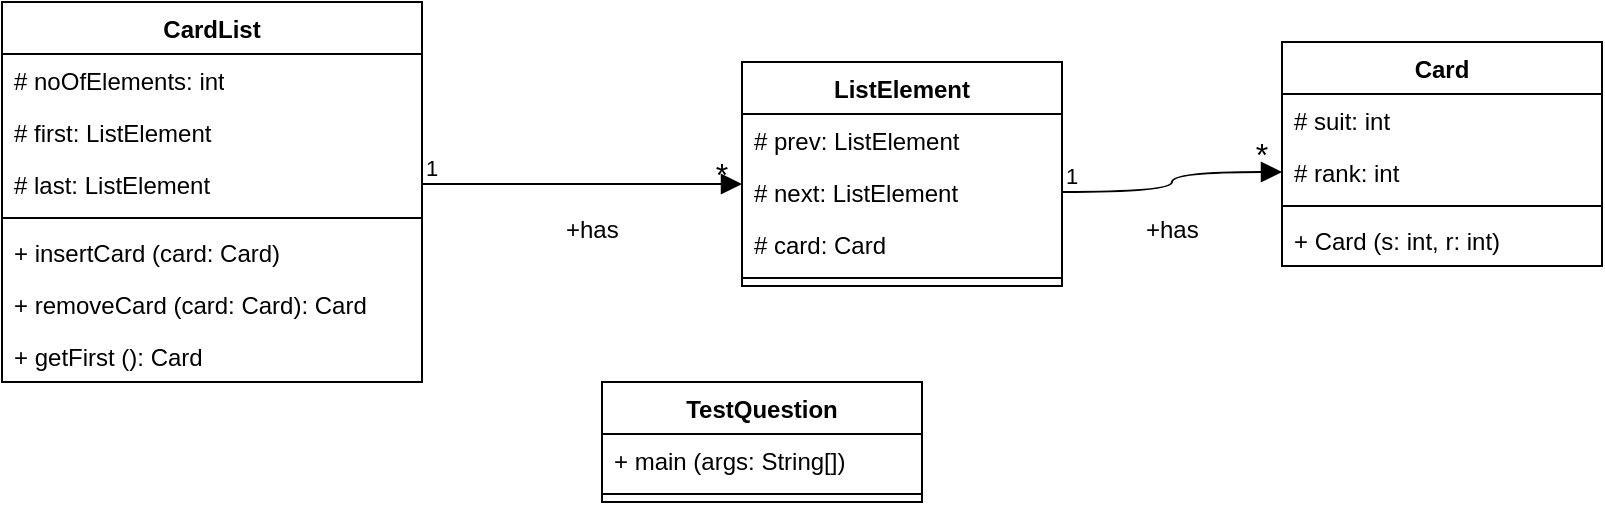 <mxfile version="28.2.7">
  <diagram name="Page-1" id="929967ad-93f9-6ef4-fab6-5d389245f69c">
    <mxGraphModel dx="1172" dy="910" grid="1" gridSize="10" guides="1" tooltips="1" connect="1" arrows="1" fold="1" page="1" pageScale="1.5" pageWidth="1169" pageHeight="826" background="none" math="0" shadow="0">
      <root>
        <mxCell id="0" style=";html=1;" />
        <mxCell id="1" style=";html=1;" parent="0" />
        <mxCell id="Xap-nICqND26hFY4tupM-1" value="TestQuestion" style="swimlane;fontStyle=1;align=center;verticalAlign=top;childLayout=stackLayout;horizontal=1;startSize=26;horizontalStack=0;resizeParent=1;resizeParentMax=0;resizeLast=0;collapsible=1;marginBottom=0;whiteSpace=wrap;html=1;" parent="1" vertex="1">
          <mxGeometry x="450" y="610" width="160" height="60" as="geometry" />
        </mxCell>
        <mxCell id="Xap-nICqND26hFY4tupM-2" value="+ main (args: String[])" style="text;strokeColor=none;fillColor=none;align=left;verticalAlign=top;spacingLeft=4;spacingRight=4;overflow=hidden;rotatable=0;points=[[0,0.5],[1,0.5]];portConstraint=eastwest;whiteSpace=wrap;html=1;" parent="Xap-nICqND26hFY4tupM-1" vertex="1">
          <mxGeometry y="26" width="160" height="26" as="geometry" />
        </mxCell>
        <mxCell id="Xap-nICqND26hFY4tupM-3" value="" style="line;strokeWidth=1;fillColor=none;align=left;verticalAlign=middle;spacingTop=-1;spacingLeft=3;spacingRight=3;rotatable=0;labelPosition=right;points=[];portConstraint=eastwest;strokeColor=inherit;" parent="Xap-nICqND26hFY4tupM-1" vertex="1">
          <mxGeometry y="52" width="160" height="8" as="geometry" />
        </mxCell>
        <mxCell id="Xap-nICqND26hFY4tupM-5" value="Card" style="swimlane;fontStyle=1;align=center;verticalAlign=top;childLayout=stackLayout;horizontal=1;startSize=26;horizontalStack=0;resizeParent=1;resizeParentMax=0;resizeLast=0;collapsible=1;marginBottom=0;whiteSpace=wrap;html=1;" parent="1" vertex="1">
          <mxGeometry x="790" y="440" width="160" height="112" as="geometry" />
        </mxCell>
        <mxCell id="Xap-nICqND26hFY4tupM-6" value="# suit: int" style="text;strokeColor=none;fillColor=none;align=left;verticalAlign=top;spacingLeft=4;spacingRight=4;overflow=hidden;rotatable=0;points=[[0,0.5],[1,0.5]];portConstraint=eastwest;whiteSpace=wrap;html=1;" parent="Xap-nICqND26hFY4tupM-5" vertex="1">
          <mxGeometry y="26" width="160" height="26" as="geometry" />
        </mxCell>
        <mxCell id="ZgWAkq2EHO0lzFFBX6sp-5" value="# rank: int" style="text;strokeColor=none;fillColor=none;align=left;verticalAlign=top;spacingLeft=4;spacingRight=4;overflow=hidden;rotatable=0;points=[[0,0.5],[1,0.5]];portConstraint=eastwest;whiteSpace=wrap;html=1;" vertex="1" parent="Xap-nICqND26hFY4tupM-5">
          <mxGeometry y="52" width="160" height="26" as="geometry" />
        </mxCell>
        <mxCell id="Xap-nICqND26hFY4tupM-7" value="" style="line;strokeWidth=1;fillColor=none;align=left;verticalAlign=middle;spacingTop=-1;spacingLeft=3;spacingRight=3;rotatable=0;labelPosition=right;points=[];portConstraint=eastwest;strokeColor=inherit;" parent="Xap-nICqND26hFY4tupM-5" vertex="1">
          <mxGeometry y="78" width="160" height="8" as="geometry" />
        </mxCell>
        <mxCell id="Xap-nICqND26hFY4tupM-8" value="+ Card (s: int, r: int)" style="text;strokeColor=none;fillColor=none;align=left;verticalAlign=top;spacingLeft=4;spacingRight=4;overflow=hidden;rotatable=0;points=[[0,0.5],[1,0.5]];portConstraint=eastwest;whiteSpace=wrap;html=1;" parent="Xap-nICqND26hFY4tupM-5" vertex="1">
          <mxGeometry y="86" width="160" height="26" as="geometry" />
        </mxCell>
        <mxCell id="Xap-nICqND26hFY4tupM-9" value="ListElement" style="swimlane;fontStyle=1;align=center;verticalAlign=top;childLayout=stackLayout;horizontal=1;startSize=26;horizontalStack=0;resizeParent=1;resizeParentMax=0;resizeLast=0;collapsible=1;marginBottom=0;whiteSpace=wrap;html=1;" parent="1" vertex="1">
          <mxGeometry x="520" y="450" width="160" height="112" as="geometry" />
        </mxCell>
        <mxCell id="Xap-nICqND26hFY4tupM-10" value="# prev: ListElement" style="text;strokeColor=none;fillColor=none;align=left;verticalAlign=top;spacingLeft=4;spacingRight=4;overflow=hidden;rotatable=0;points=[[0,0.5],[1,0.5]];portConstraint=eastwest;whiteSpace=wrap;html=1;" parent="Xap-nICqND26hFY4tupM-9" vertex="1">
          <mxGeometry y="26" width="160" height="26" as="geometry" />
        </mxCell>
        <mxCell id="ZgWAkq2EHO0lzFFBX6sp-4" value="# next: ListElement" style="text;strokeColor=none;fillColor=none;align=left;verticalAlign=top;spacingLeft=4;spacingRight=4;overflow=hidden;rotatable=0;points=[[0,0.5],[1,0.5]];portConstraint=eastwest;whiteSpace=wrap;html=1;" vertex="1" parent="Xap-nICqND26hFY4tupM-9">
          <mxGeometry y="52" width="160" height="26" as="geometry" />
        </mxCell>
        <mxCell id="ZgWAkq2EHO0lzFFBX6sp-3" value="# card: Card" style="text;strokeColor=none;fillColor=none;align=left;verticalAlign=top;spacingLeft=4;spacingRight=4;overflow=hidden;rotatable=0;points=[[0,0.5],[1,0.5]];portConstraint=eastwest;whiteSpace=wrap;html=1;" vertex="1" parent="Xap-nICqND26hFY4tupM-9">
          <mxGeometry y="78" width="160" height="26" as="geometry" />
        </mxCell>
        <mxCell id="Xap-nICqND26hFY4tupM-11" value="" style="line;strokeWidth=1;fillColor=none;align=left;verticalAlign=middle;spacingTop=-1;spacingLeft=3;spacingRight=3;rotatable=0;labelPosition=right;points=[];portConstraint=eastwest;strokeColor=inherit;" parent="Xap-nICqND26hFY4tupM-9" vertex="1">
          <mxGeometry y="104" width="160" height="8" as="geometry" />
        </mxCell>
        <mxCell id="Xap-nICqND26hFY4tupM-13" value="CardList" style="swimlane;fontStyle=1;align=center;verticalAlign=top;childLayout=stackLayout;horizontal=1;startSize=26;horizontalStack=0;resizeParent=1;resizeParentMax=0;resizeLast=0;collapsible=1;marginBottom=0;whiteSpace=wrap;html=1;" parent="1" vertex="1">
          <mxGeometry x="150" y="420" width="210" height="190" as="geometry" />
        </mxCell>
        <mxCell id="Xap-nICqND26hFY4tupM-14" value="# noOfElements: int" style="text;strokeColor=none;fillColor=none;align=left;verticalAlign=top;spacingLeft=4;spacingRight=4;overflow=hidden;rotatable=0;points=[[0,0.5],[1,0.5]];portConstraint=eastwest;whiteSpace=wrap;html=1;" parent="Xap-nICqND26hFY4tupM-13" vertex="1">
          <mxGeometry y="26" width="210" height="26" as="geometry" />
        </mxCell>
        <mxCell id="Xap-nICqND26hFY4tupM-17" value="# first: ListElement" style="text;strokeColor=none;fillColor=none;align=left;verticalAlign=top;spacingLeft=4;spacingRight=4;overflow=hidden;rotatable=0;points=[[0,0.5],[1,0.5]];portConstraint=eastwest;whiteSpace=wrap;html=1;" parent="Xap-nICqND26hFY4tupM-13" vertex="1">
          <mxGeometry y="52" width="210" height="26" as="geometry" />
        </mxCell>
        <mxCell id="Xap-nICqND26hFY4tupM-18" value="# last: ListElement" style="text;strokeColor=none;fillColor=none;align=left;verticalAlign=top;spacingLeft=4;spacingRight=4;overflow=hidden;rotatable=0;points=[[0,0.5],[1,0.5]];portConstraint=eastwest;whiteSpace=wrap;html=1;" parent="Xap-nICqND26hFY4tupM-13" vertex="1">
          <mxGeometry y="78" width="210" height="26" as="geometry" />
        </mxCell>
        <mxCell id="Xap-nICqND26hFY4tupM-15" value="" style="line;strokeWidth=1;fillColor=none;align=left;verticalAlign=middle;spacingTop=-1;spacingLeft=3;spacingRight=3;rotatable=0;labelPosition=right;points=[];portConstraint=eastwest;strokeColor=inherit;" parent="Xap-nICqND26hFY4tupM-13" vertex="1">
          <mxGeometry y="104" width="210" height="8" as="geometry" />
        </mxCell>
        <mxCell id="Xap-nICqND26hFY4tupM-16" value="+ insertCard (card: Card)" style="text;strokeColor=none;fillColor=none;align=left;verticalAlign=top;spacingLeft=4;spacingRight=4;overflow=hidden;rotatable=0;points=[[0,0.5],[1,0.5]];portConstraint=eastwest;whiteSpace=wrap;html=1;" parent="Xap-nICqND26hFY4tupM-13" vertex="1">
          <mxGeometry y="112" width="210" height="26" as="geometry" />
        </mxCell>
        <mxCell id="ZgWAkq2EHO0lzFFBX6sp-2" value="+ removeCard (card: Card): Card" style="text;strokeColor=none;fillColor=none;align=left;verticalAlign=top;spacingLeft=4;spacingRight=4;overflow=hidden;rotatable=0;points=[[0,0.5],[1,0.5]];portConstraint=eastwest;whiteSpace=wrap;html=1;" vertex="1" parent="Xap-nICqND26hFY4tupM-13">
          <mxGeometry y="138" width="210" height="26" as="geometry" />
        </mxCell>
        <mxCell id="ZgWAkq2EHO0lzFFBX6sp-1" value="+ getFirst (): Card" style="text;strokeColor=none;fillColor=none;align=left;verticalAlign=top;spacingLeft=4;spacingRight=4;overflow=hidden;rotatable=0;points=[[0,0.5],[1,0.5]];portConstraint=eastwest;whiteSpace=wrap;html=1;" vertex="1" parent="Xap-nICqND26hFY4tupM-13">
          <mxGeometry y="164" width="210" height="26" as="geometry" />
        </mxCell>
        <mxCell id="ZgWAkq2EHO0lzFFBX6sp-9" value="+has" style="endArrow=block;endFill=1;html=1;edgeStyle=orthogonalEdgeStyle;align=left;verticalAlign=top;rounded=0;fontSize=12;startSize=8;endSize=8;curved=1;exitX=1;exitY=0.5;exitDx=0;exitDy=0;" edge="1" parent="1" source="Xap-nICqND26hFY4tupM-18">
          <mxGeometry x="-0.125" y="-9" relative="1" as="geometry">
            <mxPoint x="620" y="630" as="sourcePoint" />
            <mxPoint x="520" y="511" as="targetPoint" />
            <mxPoint as="offset" />
          </mxGeometry>
        </mxCell>
        <mxCell id="ZgWAkq2EHO0lzFFBX6sp-10" value="1" style="edgeLabel;resizable=0;html=1;align=left;verticalAlign=bottom;" connectable="0" vertex="1" parent="ZgWAkq2EHO0lzFFBX6sp-9">
          <mxGeometry x="-1" relative="1" as="geometry" />
        </mxCell>
        <mxCell id="ZgWAkq2EHO0lzFFBX6sp-12" value="*" style="text;html=1;whiteSpace=wrap;strokeColor=none;fillColor=none;align=center;verticalAlign=middle;rounded=0;fontSize=16;" vertex="1" parent="1">
          <mxGeometry x="480" y="491" width="60" height="30" as="geometry" />
        </mxCell>
        <mxCell id="ZgWAkq2EHO0lzFFBX6sp-13" value="+has" style="endArrow=block;endFill=1;html=1;edgeStyle=orthogonalEdgeStyle;align=left;verticalAlign=top;rounded=0;fontSize=12;startSize=8;endSize=8;curved=1;exitX=1;exitY=0.5;exitDx=0;exitDy=0;entryX=0;entryY=0.5;entryDx=0;entryDy=0;" edge="1" parent="1" source="ZgWAkq2EHO0lzFFBX6sp-4" target="ZgWAkq2EHO0lzFFBX6sp-5">
          <mxGeometry x="-0.333" y="-5" relative="1" as="geometry">
            <mxPoint x="620" y="630" as="sourcePoint" />
            <mxPoint x="780" y="630" as="targetPoint" />
            <mxPoint as="offset" />
          </mxGeometry>
        </mxCell>
        <mxCell id="ZgWAkq2EHO0lzFFBX6sp-14" value="1" style="edgeLabel;resizable=0;html=1;align=left;verticalAlign=bottom;" connectable="0" vertex="1" parent="ZgWAkq2EHO0lzFFBX6sp-13">
          <mxGeometry x="-1" relative="1" as="geometry" />
        </mxCell>
        <mxCell id="ZgWAkq2EHO0lzFFBX6sp-15" value="*" style="text;html=1;whiteSpace=wrap;strokeColor=none;fillColor=none;align=center;verticalAlign=middle;rounded=0;fontSize=16;" vertex="1" parent="1">
          <mxGeometry x="750" y="481" width="60" height="30" as="geometry" />
        </mxCell>
      </root>
    </mxGraphModel>
  </diagram>
</mxfile>
